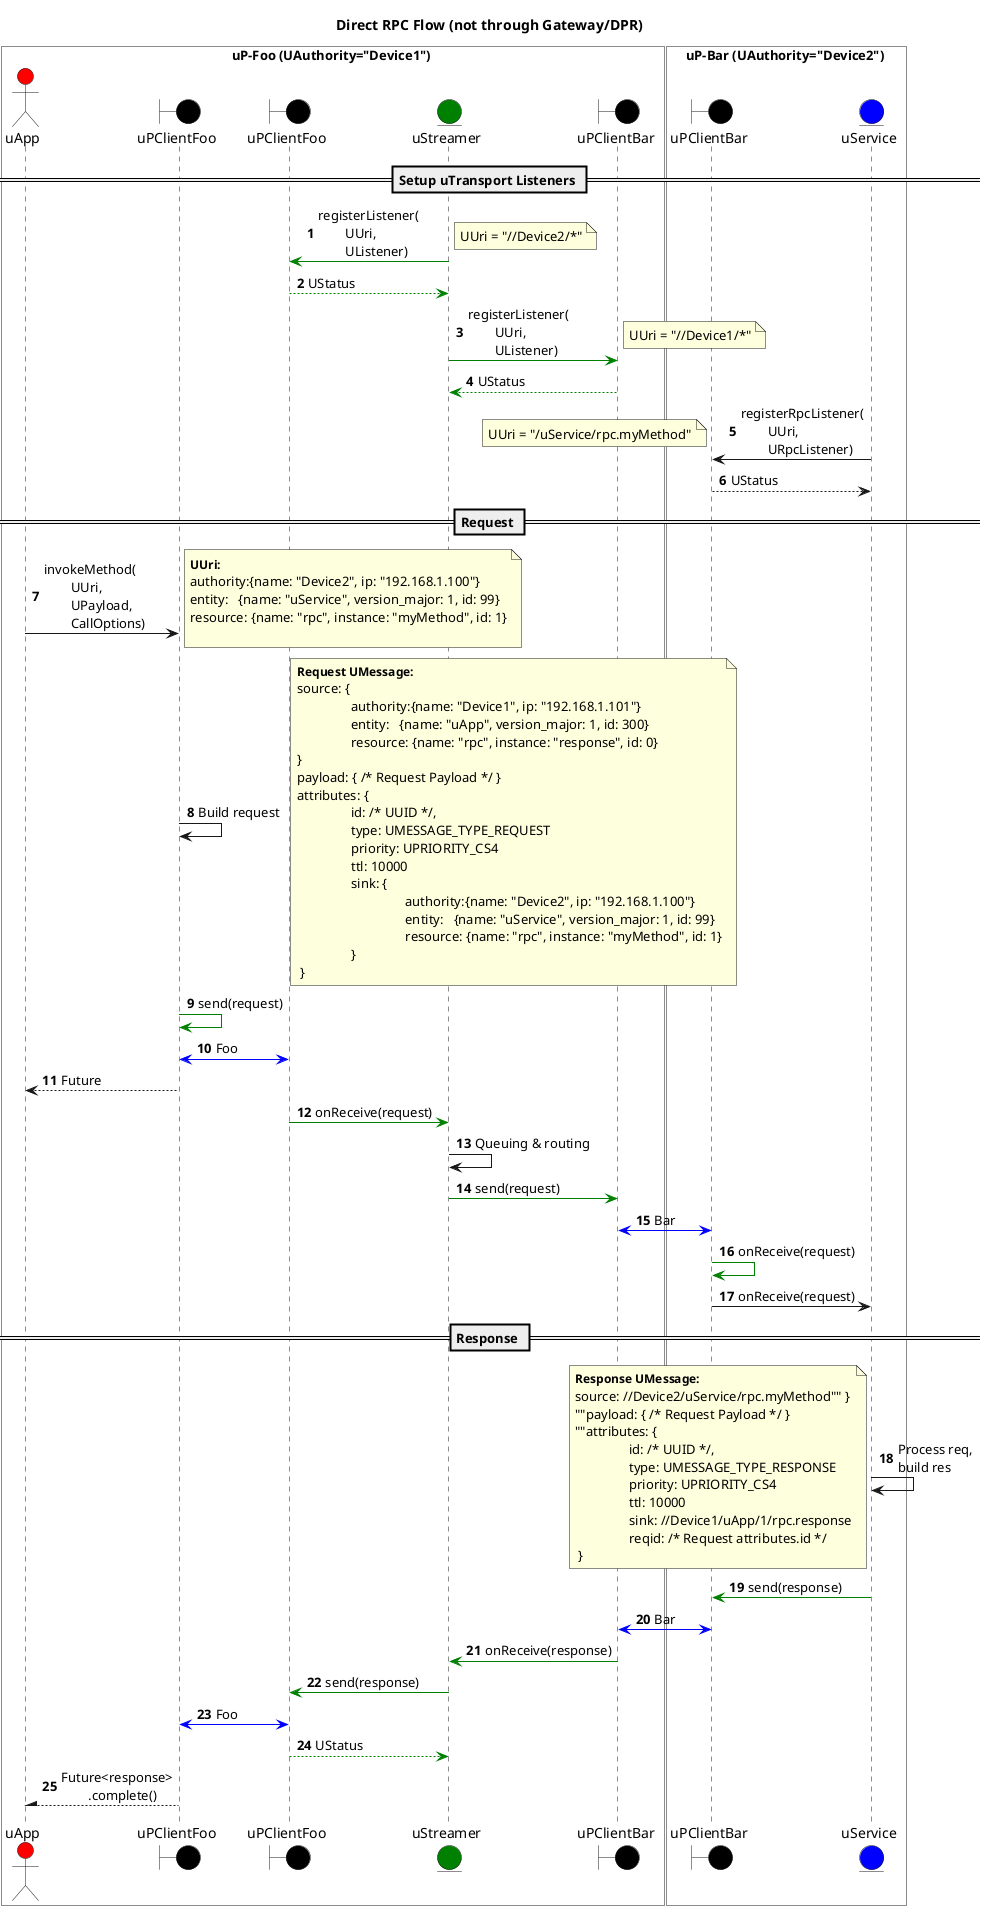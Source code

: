 @startuml
'https://plantuml.com/sequence-diagram


autonumber

title Direct RPC Flow (not through Gateway/DPR)

box uP-Foo (UAuthority="Device1") #white
	actor uApp #red
	boundary uPClientFoo as upc1 #black
	boundary uPClientFoo as upc2 #black
	entity uStreamer as uS1 #green
	boundary uPClientBar as upc3 #black
end box

box uP-Bar (UAuthority="Device2") #white
	boundary uPClientBar as upc4 #black
	entity uService #blue
end box


== Setup uTransport Listeners ==
uS1 -[#green]>upc2: registerListener(\n\tUUri,\n\tUListener)
note right
	UUri = "//Device2/*"
end note
upc2 -[#green]->uS1: UStatus

uS1 -[#green]>upc3: registerListener(\n\tUUri,\n\tUListener)
note right
	UUri = "//Device1/*"
end note
upc3 -[#green]->uS1: UStatus
uService -> upc4: registerRpcListener(\n\tUUri,\n\tURpcListener)
note left
	UUri = "/uService/rpc.myMethod"
end note
upc4 --> uService: UStatus

== Request ==
uApp -> upc1 : invokeMethod(\n\tUUri, \n\tUPayload, \n\tCallOptions)
note right
	<size:12>**UUri:**</size> 
	authority:{name: "Device2", ip: "192.168.1.100"}
	entity:   {name: "uService", version_major: 1, id: 99}
	resource: {name: "rpc", instance: "myMethod", id: 1}
	
end note
upc1 -> upc1: Build request
note right
	<size:12>**Request UMessage:**</size>
	source: {
		\tauthority:{name: "Device1", ip: "192.168.1.101"}
		\tentity:   {name: "uApp", version_major: 1, id: 300}
		\tresource: {name: "rpc", instance: "response", id: 0}
	}
	payload: { /* Request Payload */ }
	attributes: { 
		\tid: /* UUID */,
		\ttype: UMESSAGE_TYPE_REQUEST
		\tpriority: UPRIORITY_CS4
		\tttl: 10000
		\tsink: {
			\t\tauthority:{name: "Device2", ip: "192.168.1.100"}
			\t\tentity:   {name: "uService", version_major: 1, id: 99}
			\t\tresource: {name: "rpc", instance: "myMethod", id: 1}
		\t}
	 }
end note
upc1 -[#green]> upc1:send(request)
upc1 <-[#blue]> upc2: Foo
upc1 --> uApp: Future

upc2 -[#green]> uS1: onReceive(request)
uS1 -> uS1: Queuing & routing
uS1 -[#green]> upc3:send(request)
upc3 <-[#blue]> upc4: Bar

upc4 -[#green]> upc4: onReceive(request)
upc4 ->uService: onReceive(request)


== Response ==
uService -> uService: Process req,\nbuild res
note left
	<size:12>**Response UMessage:**</size>
	source: //Device2/uService/rpc.myMethod"" }
	""payload: { /* Request Payload */ }
	""attributes: { 
		\tid: /* UUID */,
		\ttype: UMESSAGE_TYPE_RESPONSE
		\tpriority: UPRIORITY_CS4
		\tttl: 10000
		\tsink: //Device1/uApp/1/rpc.response
		\treqid: /* Request attributes.id */
	 }
end note

uService -[#green]> upc4:send(response)
upc4 <-[#blue]> upc3: Bar
upc3 -[#green]> uS1: onReceive(response)
uS1 -[#green]>upc2:send(response)
upc2 <-[#blue]> upc1: Foo
upc2 -[#green]->uS1: UStatus
upc1 --\uApp: Future<response>\n\t.complete()

@enduml